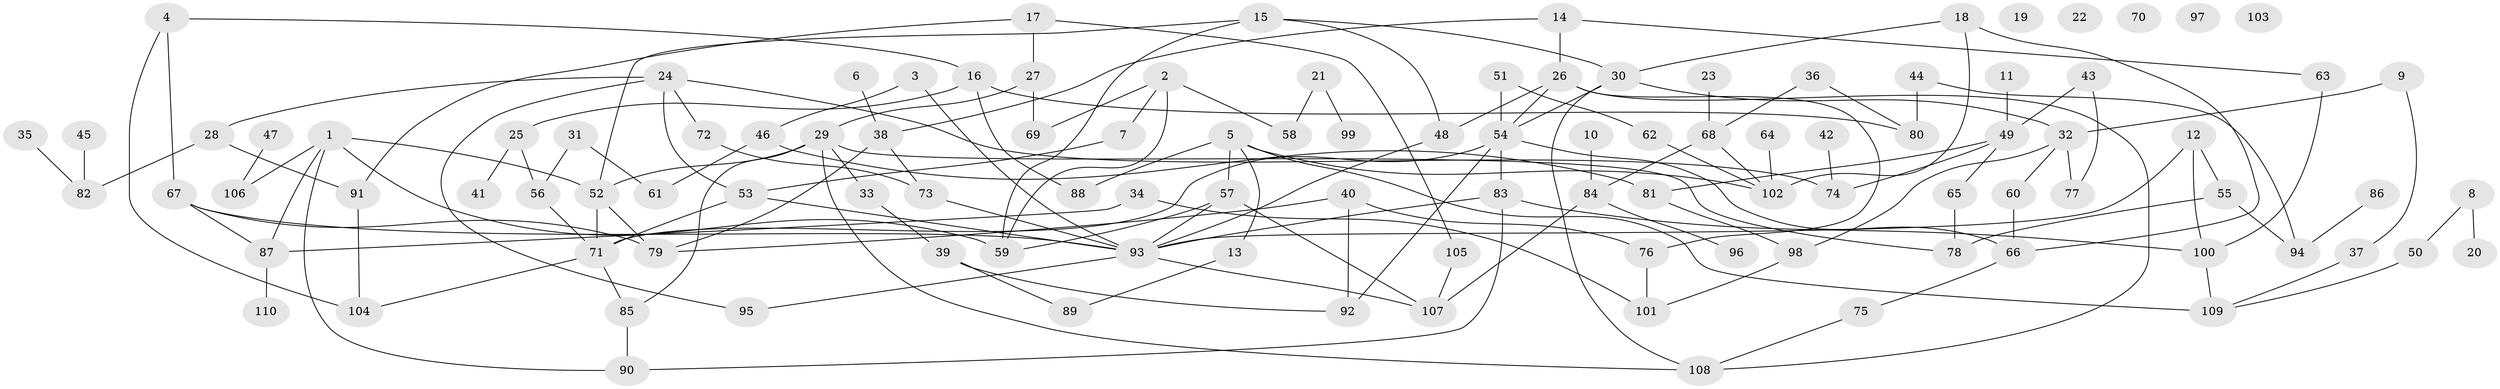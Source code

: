 // coarse degree distribution, {6: 0.1, 9: 0.075, 7: 0.15, 1: 0.25, 3: 0.075, 5: 0.1, 10: 0.025, 0: 0.125, 2: 0.1}
// Generated by graph-tools (version 1.1) at 2025/16/03/04/25 18:16:42]
// undirected, 110 vertices, 154 edges
graph export_dot {
graph [start="1"]
  node [color=gray90,style=filled];
  1;
  2;
  3;
  4;
  5;
  6;
  7;
  8;
  9;
  10;
  11;
  12;
  13;
  14;
  15;
  16;
  17;
  18;
  19;
  20;
  21;
  22;
  23;
  24;
  25;
  26;
  27;
  28;
  29;
  30;
  31;
  32;
  33;
  34;
  35;
  36;
  37;
  38;
  39;
  40;
  41;
  42;
  43;
  44;
  45;
  46;
  47;
  48;
  49;
  50;
  51;
  52;
  53;
  54;
  55;
  56;
  57;
  58;
  59;
  60;
  61;
  62;
  63;
  64;
  65;
  66;
  67;
  68;
  69;
  70;
  71;
  72;
  73;
  74;
  75;
  76;
  77;
  78;
  79;
  80;
  81;
  82;
  83;
  84;
  85;
  86;
  87;
  88;
  89;
  90;
  91;
  92;
  93;
  94;
  95;
  96;
  97;
  98;
  99;
  100;
  101;
  102;
  103;
  104;
  105;
  106;
  107;
  108;
  109;
  110;
  1 -- 52;
  1 -- 59;
  1 -- 87;
  1 -- 90;
  1 -- 106;
  2 -- 7;
  2 -- 58;
  2 -- 59;
  2 -- 69;
  3 -- 46;
  3 -- 93;
  4 -- 16;
  4 -- 67;
  4 -- 104;
  5 -- 13;
  5 -- 57;
  5 -- 88;
  5 -- 102;
  5 -- 109;
  6 -- 38;
  7 -- 53;
  8 -- 20;
  8 -- 50;
  9 -- 32;
  9 -- 37;
  10 -- 84;
  11 -- 49;
  12 -- 55;
  12 -- 93;
  12 -- 100;
  13 -- 89;
  14 -- 26;
  14 -- 38;
  14 -- 63;
  15 -- 30;
  15 -- 48;
  15 -- 52;
  15 -- 59;
  16 -- 25;
  16 -- 80;
  16 -- 88;
  17 -- 27;
  17 -- 91;
  17 -- 105;
  18 -- 30;
  18 -- 66;
  18 -- 102;
  21 -- 58;
  21 -- 99;
  23 -- 68;
  24 -- 28;
  24 -- 53;
  24 -- 72;
  24 -- 74;
  24 -- 95;
  25 -- 41;
  25 -- 56;
  26 -- 48;
  26 -- 54;
  26 -- 76;
  26 -- 108;
  27 -- 29;
  27 -- 69;
  28 -- 82;
  28 -- 91;
  29 -- 33;
  29 -- 52;
  29 -- 78;
  29 -- 85;
  29 -- 108;
  30 -- 32;
  30 -- 54;
  30 -- 108;
  31 -- 56;
  31 -- 61;
  32 -- 60;
  32 -- 77;
  32 -- 98;
  33 -- 39;
  34 -- 87;
  34 -- 101;
  35 -- 82;
  36 -- 68;
  36 -- 80;
  37 -- 109;
  38 -- 73;
  38 -- 79;
  39 -- 89;
  39 -- 92;
  40 -- 76;
  40 -- 79;
  40 -- 92;
  42 -- 74;
  43 -- 49;
  43 -- 77;
  44 -- 80;
  44 -- 94;
  45 -- 82;
  46 -- 61;
  46 -- 81;
  47 -- 106;
  48 -- 93;
  49 -- 65;
  49 -- 74;
  49 -- 81;
  50 -- 109;
  51 -- 54;
  51 -- 62;
  52 -- 71;
  52 -- 79;
  53 -- 71;
  53 -- 93;
  54 -- 66;
  54 -- 71;
  54 -- 83;
  54 -- 92;
  55 -- 78;
  55 -- 94;
  56 -- 71;
  57 -- 59;
  57 -- 93;
  57 -- 107;
  60 -- 66;
  62 -- 102;
  63 -- 100;
  64 -- 102;
  65 -- 78;
  66 -- 75;
  67 -- 79;
  67 -- 87;
  67 -- 93;
  68 -- 84;
  68 -- 102;
  71 -- 85;
  71 -- 104;
  72 -- 73;
  73 -- 93;
  75 -- 108;
  76 -- 101;
  81 -- 98;
  83 -- 90;
  83 -- 93;
  83 -- 100;
  84 -- 96;
  84 -- 107;
  85 -- 90;
  86 -- 94;
  87 -- 110;
  91 -- 104;
  93 -- 95;
  93 -- 107;
  98 -- 101;
  100 -- 109;
  105 -- 107;
}
